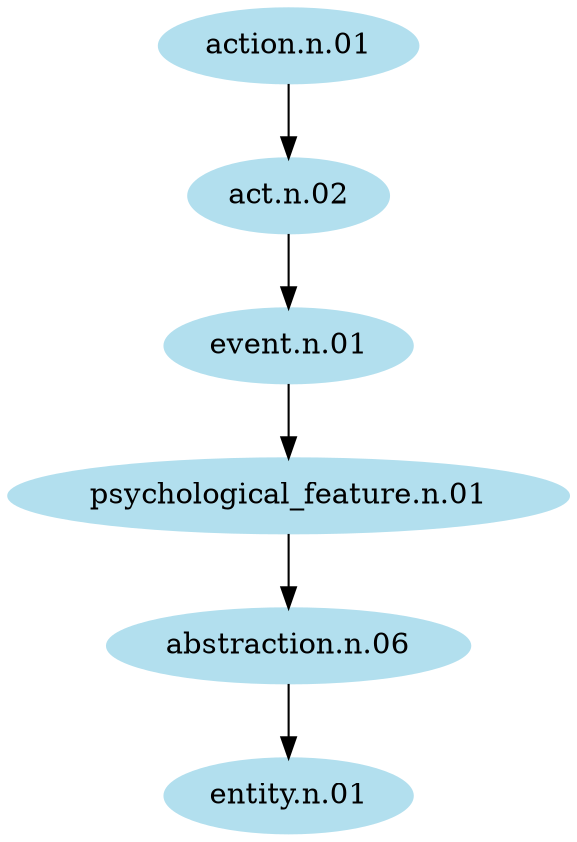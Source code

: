 digraph unix {
	node [color=lightblue2 style=filled]
	size="6,6"
	"action.n.01" -> "act.n.02"
	"act.n.02" -> "event.n.01"
	"event.n.01" -> "psychological_feature.n.01"
	"psychological_feature.n.01" -> "abstraction.n.06"
	"abstraction.n.06" -> "entity.n.01"
}
